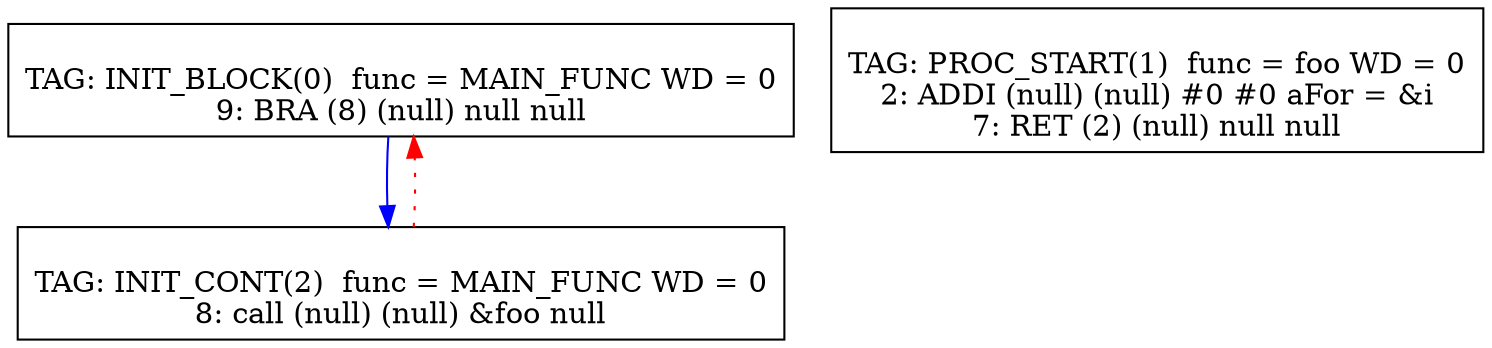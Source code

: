 digraph {
0[label="
TAG: INIT_BLOCK(0)  func = MAIN_FUNC WD = 0
9: BRA (8) (null) null null
"];
0[shape=box];
0 -> 2[color=blue]
1[label="
TAG: PROC_START(1)  func = foo WD = 0
2: ADDI (null) (null) #0 #0 aFor = &i
7: RET (2) (null) null null
"];
1[shape=box];
2[label="
TAG: INIT_CONT(2)  func = MAIN_FUNC WD = 0
8: call (null) (null) &foo null
"];
2[shape=box];
2 -> 0[color=red][style=dotted]
}